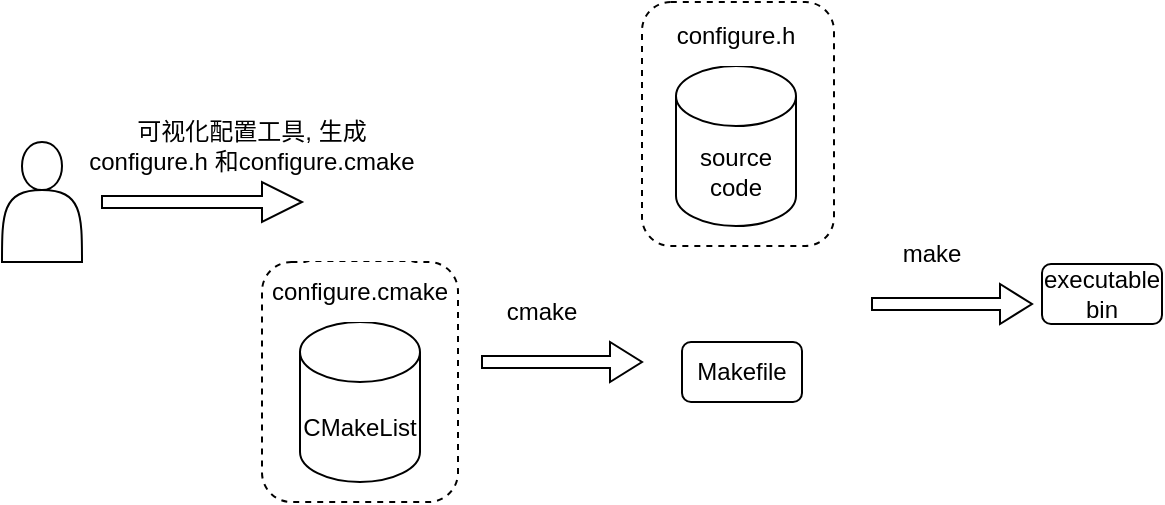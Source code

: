 <mxfile version="13.9.9" type="device"><diagram id="wv7xtd-ZFbQHk3dIRxxj" name="第 1 页"><mxGraphModel dx="1086" dy="653" grid="1" gridSize="10" guides="1" tooltips="1" connect="1" arrows="1" fold="1" page="1" pageScale="1" pageWidth="1169" pageHeight="827" math="0" shadow="0"><root><mxCell id="0"/><mxCell id="1" parent="0"/><mxCell id="0g5BxeiYNpGmrC40kehz-3" value="" style="shape=actor;whiteSpace=wrap;html=1;" vertex="1" parent="1"><mxGeometry x="40" y="100" width="40" height="60" as="geometry"/></mxCell><mxCell id="0g5BxeiYNpGmrC40kehz-5" value="" style="shape=singleArrow;whiteSpace=wrap;html=1;" vertex="1" parent="1"><mxGeometry x="90" y="120" width="100" height="20" as="geometry"/></mxCell><mxCell id="0g5BxeiYNpGmrC40kehz-12" value="" style="rounded=1;whiteSpace=wrap;html=1;dashed=1;" vertex="1" parent="1"><mxGeometry x="170" y="160" width="98" height="120" as="geometry"/></mxCell><mxCell id="0g5BxeiYNpGmrC40kehz-14" value="&lt;span&gt;CMakeList&lt;/span&gt;" style="shape=cylinder3;whiteSpace=wrap;html=1;boundedLbl=1;backgroundOutline=1;size=15;" vertex="1" parent="1"><mxGeometry x="189" y="190" width="60" height="80" as="geometry"/></mxCell><mxCell id="0g5BxeiYNpGmrC40kehz-16" value="configure.cmake" style="rounded=1;whiteSpace=wrap;html=1;strokeColor=none;" vertex="1" parent="1"><mxGeometry x="189" y="160" width="60" height="30" as="geometry"/></mxCell><mxCell id="0g5BxeiYNpGmrC40kehz-17" value="" style="rounded=1;whiteSpace=wrap;html=1;dashed=1;" vertex="1" parent="1"><mxGeometry x="360" y="30" width="96" height="122" as="geometry"/></mxCell><mxCell id="0g5BxeiYNpGmrC40kehz-18" value="source code" style="shape=cylinder3;whiteSpace=wrap;html=1;boundedLbl=1;backgroundOutline=1;size=15;" vertex="1" parent="1"><mxGeometry x="377" y="62" width="60" height="80" as="geometry"/></mxCell><mxCell id="0g5BxeiYNpGmrC40kehz-19" value="configure.h" style="rounded=1;whiteSpace=wrap;html=1;strokeColor=none;" vertex="1" parent="1"><mxGeometry x="377" y="32" width="60" height="30" as="geometry"/></mxCell><mxCell id="0g5BxeiYNpGmrC40kehz-20" value="" style="shape=singleArrow;whiteSpace=wrap;html=1;" vertex="1" parent="1"><mxGeometry x="280" y="200" width="80" height="20" as="geometry"/></mxCell><mxCell id="0g5BxeiYNpGmrC40kehz-22" value="cmake" style="rounded=1;whiteSpace=wrap;html=1;strokeColor=none;" vertex="1" parent="1"><mxGeometry x="280" y="170" width="60" height="30" as="geometry"/></mxCell><mxCell id="0g5BxeiYNpGmrC40kehz-23" value="Makefile" style="rounded=1;whiteSpace=wrap;html=1;" vertex="1" parent="1"><mxGeometry x="380" y="200" width="60" height="30" as="geometry"/></mxCell><mxCell id="0g5BxeiYNpGmrC40kehz-25" value="" style="shape=singleArrow;whiteSpace=wrap;html=1;" vertex="1" parent="1"><mxGeometry x="475" y="171" width="80" height="20" as="geometry"/></mxCell><mxCell id="0g5BxeiYNpGmrC40kehz-26" value="make" style="rounded=1;whiteSpace=wrap;html=1;strokeColor=none;" vertex="1" parent="1"><mxGeometry x="475" y="141" width="60" height="30" as="geometry"/></mxCell><mxCell id="0g5BxeiYNpGmrC40kehz-27" value="executable bin" style="rounded=1;whiteSpace=wrap;html=1;" vertex="1" parent="1"><mxGeometry x="560" y="161" width="60" height="30" as="geometry"/></mxCell><mxCell id="0g5BxeiYNpGmrC40kehz-29" value="可视化配置工具, 生成configure.h 和configure.cmake" style="rounded=1;whiteSpace=wrap;html=1;strokeColor=none;" vertex="1" parent="1"><mxGeometry x="80" y="87" width="170" height="30" as="geometry"/></mxCell></root></mxGraphModel></diagram></mxfile>